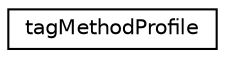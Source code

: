 digraph "Graphical Class Hierarchy"
{
 // LATEX_PDF_SIZE
  edge [fontname="Helvetica",fontsize="10",labelfontname="Helvetica",labelfontsize="10"];
  node [fontname="Helvetica",fontsize="10",shape=record];
  rankdir="LR";
  Node0 [label="tagMethodProfile",height=0.2,width=0.4,color="black", fillcolor="white", style="filled",URL="$structtag_method_profile.html",tooltip=" "];
}
